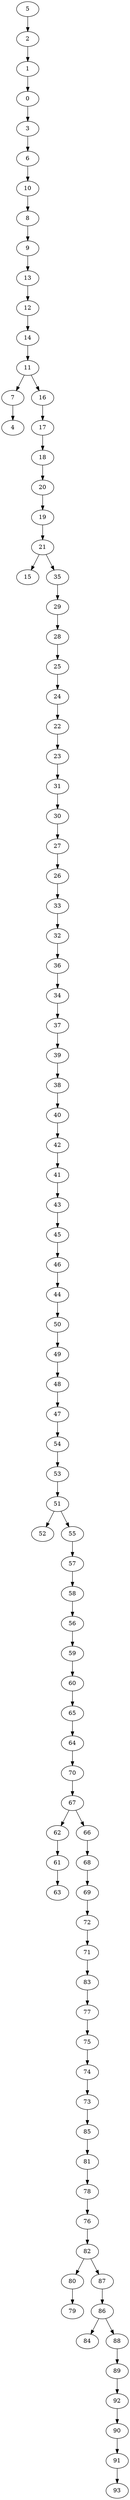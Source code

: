 digraph BarabasiAlbert_nodes_100_GradoMax_3_DFS_R_5 {
5;
2;
1;
0;
3;
6;
10;
8;
9;
13;
12;
14;
11;
7;
4;
16;
17;
18;
20;
19;
21;
15;
35;
29;
28;
25;
24;
22;
23;
31;
30;
27;
26;
33;
32;
36;
34;
37;
39;
38;
40;
42;
41;
43;
45;
46;
44;
50;
49;
48;
47;
54;
53;
51;
52;
55;
57;
58;
56;
59;
60;
65;
64;
70;
67;
62;
61;
63;
66;
68;
69;
72;
71;
83;
77;
75;
74;
73;
85;
81;
78;
76;
82;
80;
79;
87;
86;
84;
88;
89;
92;
90;
91;
93;
7 -> 4;
11 -> 7;
21 -> 15;
51 -> 52;
61 -> 63;
62 -> 61;
67 -> 62;
80 -> 79;
82 -> 80;
86 -> 84;
91 -> 93;
90 -> 91;
92 -> 90;
89 -> 92;
88 -> 89;
86 -> 88;
87 -> 86;
82 -> 87;
76 -> 82;
78 -> 76;
81 -> 78;
85 -> 81;
73 -> 85;
74 -> 73;
75 -> 74;
77 -> 75;
83 -> 77;
71 -> 83;
72 -> 71;
69 -> 72;
68 -> 69;
66 -> 68;
67 -> 66;
70 -> 67;
64 -> 70;
65 -> 64;
60 -> 65;
59 -> 60;
56 -> 59;
58 -> 56;
57 -> 58;
55 -> 57;
51 -> 55;
53 -> 51;
54 -> 53;
47 -> 54;
48 -> 47;
49 -> 48;
50 -> 49;
44 -> 50;
46 -> 44;
45 -> 46;
43 -> 45;
41 -> 43;
42 -> 41;
40 -> 42;
38 -> 40;
39 -> 38;
37 -> 39;
34 -> 37;
36 -> 34;
32 -> 36;
33 -> 32;
26 -> 33;
27 -> 26;
30 -> 27;
31 -> 30;
23 -> 31;
22 -> 23;
24 -> 22;
25 -> 24;
28 -> 25;
29 -> 28;
35 -> 29;
21 -> 35;
19 -> 21;
20 -> 19;
18 -> 20;
17 -> 18;
16 -> 17;
11 -> 16;
14 -> 11;
12 -> 14;
13 -> 12;
9 -> 13;
8 -> 9;
10 -> 8;
6 -> 10;
3 -> 6;
0 -> 3;
1 -> 0;
2 -> 1;
5 -> 2;
}